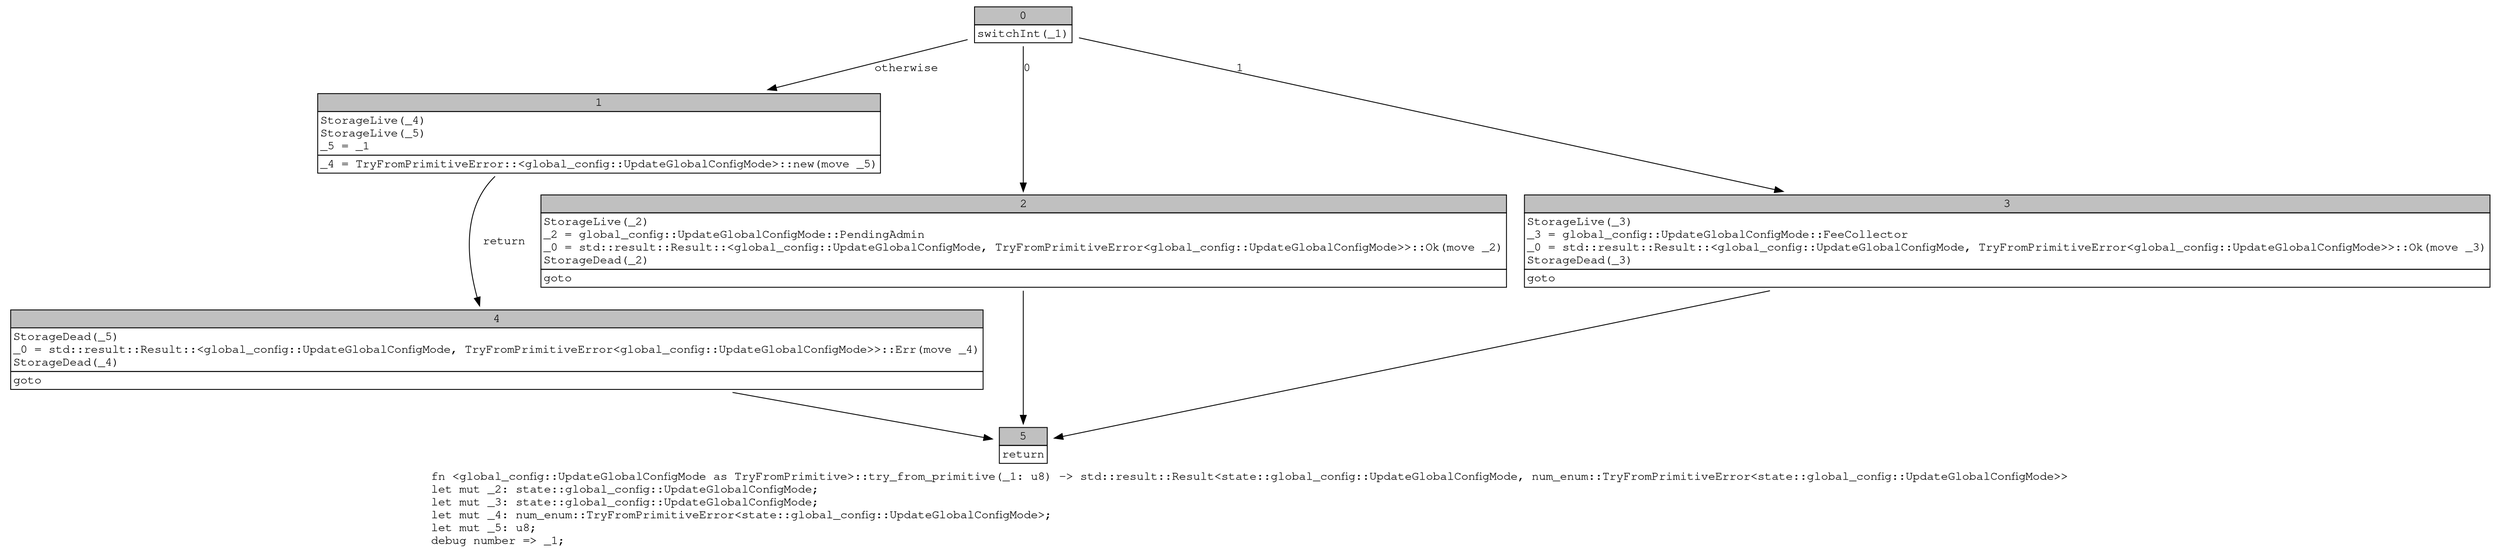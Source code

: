 digraph Mir_0_6598 {
    graph [fontname="Courier, monospace"];
    node [fontname="Courier, monospace"];
    edge [fontname="Courier, monospace"];
    label=<fn &lt;global_config::UpdateGlobalConfigMode as TryFromPrimitive&gt;::try_from_primitive(_1: u8) -&gt; std::result::Result&lt;state::global_config::UpdateGlobalConfigMode, num_enum::TryFromPrimitiveError&lt;state::global_config::UpdateGlobalConfigMode&gt;&gt;<br align="left"/>let mut _2: state::global_config::UpdateGlobalConfigMode;<br align="left"/>let mut _3: state::global_config::UpdateGlobalConfigMode;<br align="left"/>let mut _4: num_enum::TryFromPrimitiveError&lt;state::global_config::UpdateGlobalConfigMode&gt;;<br align="left"/>let mut _5: u8;<br align="left"/>debug number =&gt; _1;<br align="left"/>>;
    bb0__0_6598 [shape="none", label=<<table border="0" cellborder="1" cellspacing="0"><tr><td bgcolor="gray" align="center" colspan="1">0</td></tr><tr><td align="left">switchInt(_1)</td></tr></table>>];
    bb1__0_6598 [shape="none", label=<<table border="0" cellborder="1" cellspacing="0"><tr><td bgcolor="gray" align="center" colspan="1">1</td></tr><tr><td align="left" balign="left">StorageLive(_4)<br/>StorageLive(_5)<br/>_5 = _1<br/></td></tr><tr><td align="left">_4 = TryFromPrimitiveError::&lt;global_config::UpdateGlobalConfigMode&gt;::new(move _5)</td></tr></table>>];
    bb2__0_6598 [shape="none", label=<<table border="0" cellborder="1" cellspacing="0"><tr><td bgcolor="gray" align="center" colspan="1">2</td></tr><tr><td align="left" balign="left">StorageLive(_2)<br/>_2 = global_config::UpdateGlobalConfigMode::PendingAdmin<br/>_0 = std::result::Result::&lt;global_config::UpdateGlobalConfigMode, TryFromPrimitiveError&lt;global_config::UpdateGlobalConfigMode&gt;&gt;::Ok(move _2)<br/>StorageDead(_2)<br/></td></tr><tr><td align="left">goto</td></tr></table>>];
    bb3__0_6598 [shape="none", label=<<table border="0" cellborder="1" cellspacing="0"><tr><td bgcolor="gray" align="center" colspan="1">3</td></tr><tr><td align="left" balign="left">StorageLive(_3)<br/>_3 = global_config::UpdateGlobalConfigMode::FeeCollector<br/>_0 = std::result::Result::&lt;global_config::UpdateGlobalConfigMode, TryFromPrimitiveError&lt;global_config::UpdateGlobalConfigMode&gt;&gt;::Ok(move _3)<br/>StorageDead(_3)<br/></td></tr><tr><td align="left">goto</td></tr></table>>];
    bb4__0_6598 [shape="none", label=<<table border="0" cellborder="1" cellspacing="0"><tr><td bgcolor="gray" align="center" colspan="1">4</td></tr><tr><td align="left" balign="left">StorageDead(_5)<br/>_0 = std::result::Result::&lt;global_config::UpdateGlobalConfigMode, TryFromPrimitiveError&lt;global_config::UpdateGlobalConfigMode&gt;&gt;::Err(move _4)<br/>StorageDead(_4)<br/></td></tr><tr><td align="left">goto</td></tr></table>>];
    bb5__0_6598 [shape="none", label=<<table border="0" cellborder="1" cellspacing="0"><tr><td bgcolor="gray" align="center" colspan="1">5</td></tr><tr><td align="left">return</td></tr></table>>];
    bb0__0_6598 -> bb2__0_6598 [label="0"];
    bb0__0_6598 -> bb3__0_6598 [label="1"];
    bb0__0_6598 -> bb1__0_6598 [label="otherwise"];
    bb1__0_6598 -> bb4__0_6598 [label="return"];
    bb2__0_6598 -> bb5__0_6598 [label=""];
    bb3__0_6598 -> bb5__0_6598 [label=""];
    bb4__0_6598 -> bb5__0_6598 [label=""];
}
